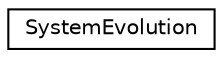 digraph "Graphical Class Hierarchy"
{
  edge [fontname="Helvetica",fontsize="10",labelfontname="Helvetica",labelfontsize="10"];
  node [fontname="Helvetica",fontsize="10",shape=record];
  rankdir="LR";
  Node0 [label="SystemEvolution",height=0.2,width=0.4,color="black", fillcolor="white", style="filled",URL="$class_system_evolution.html",tooltip="Manager for system evolution. "];
}
